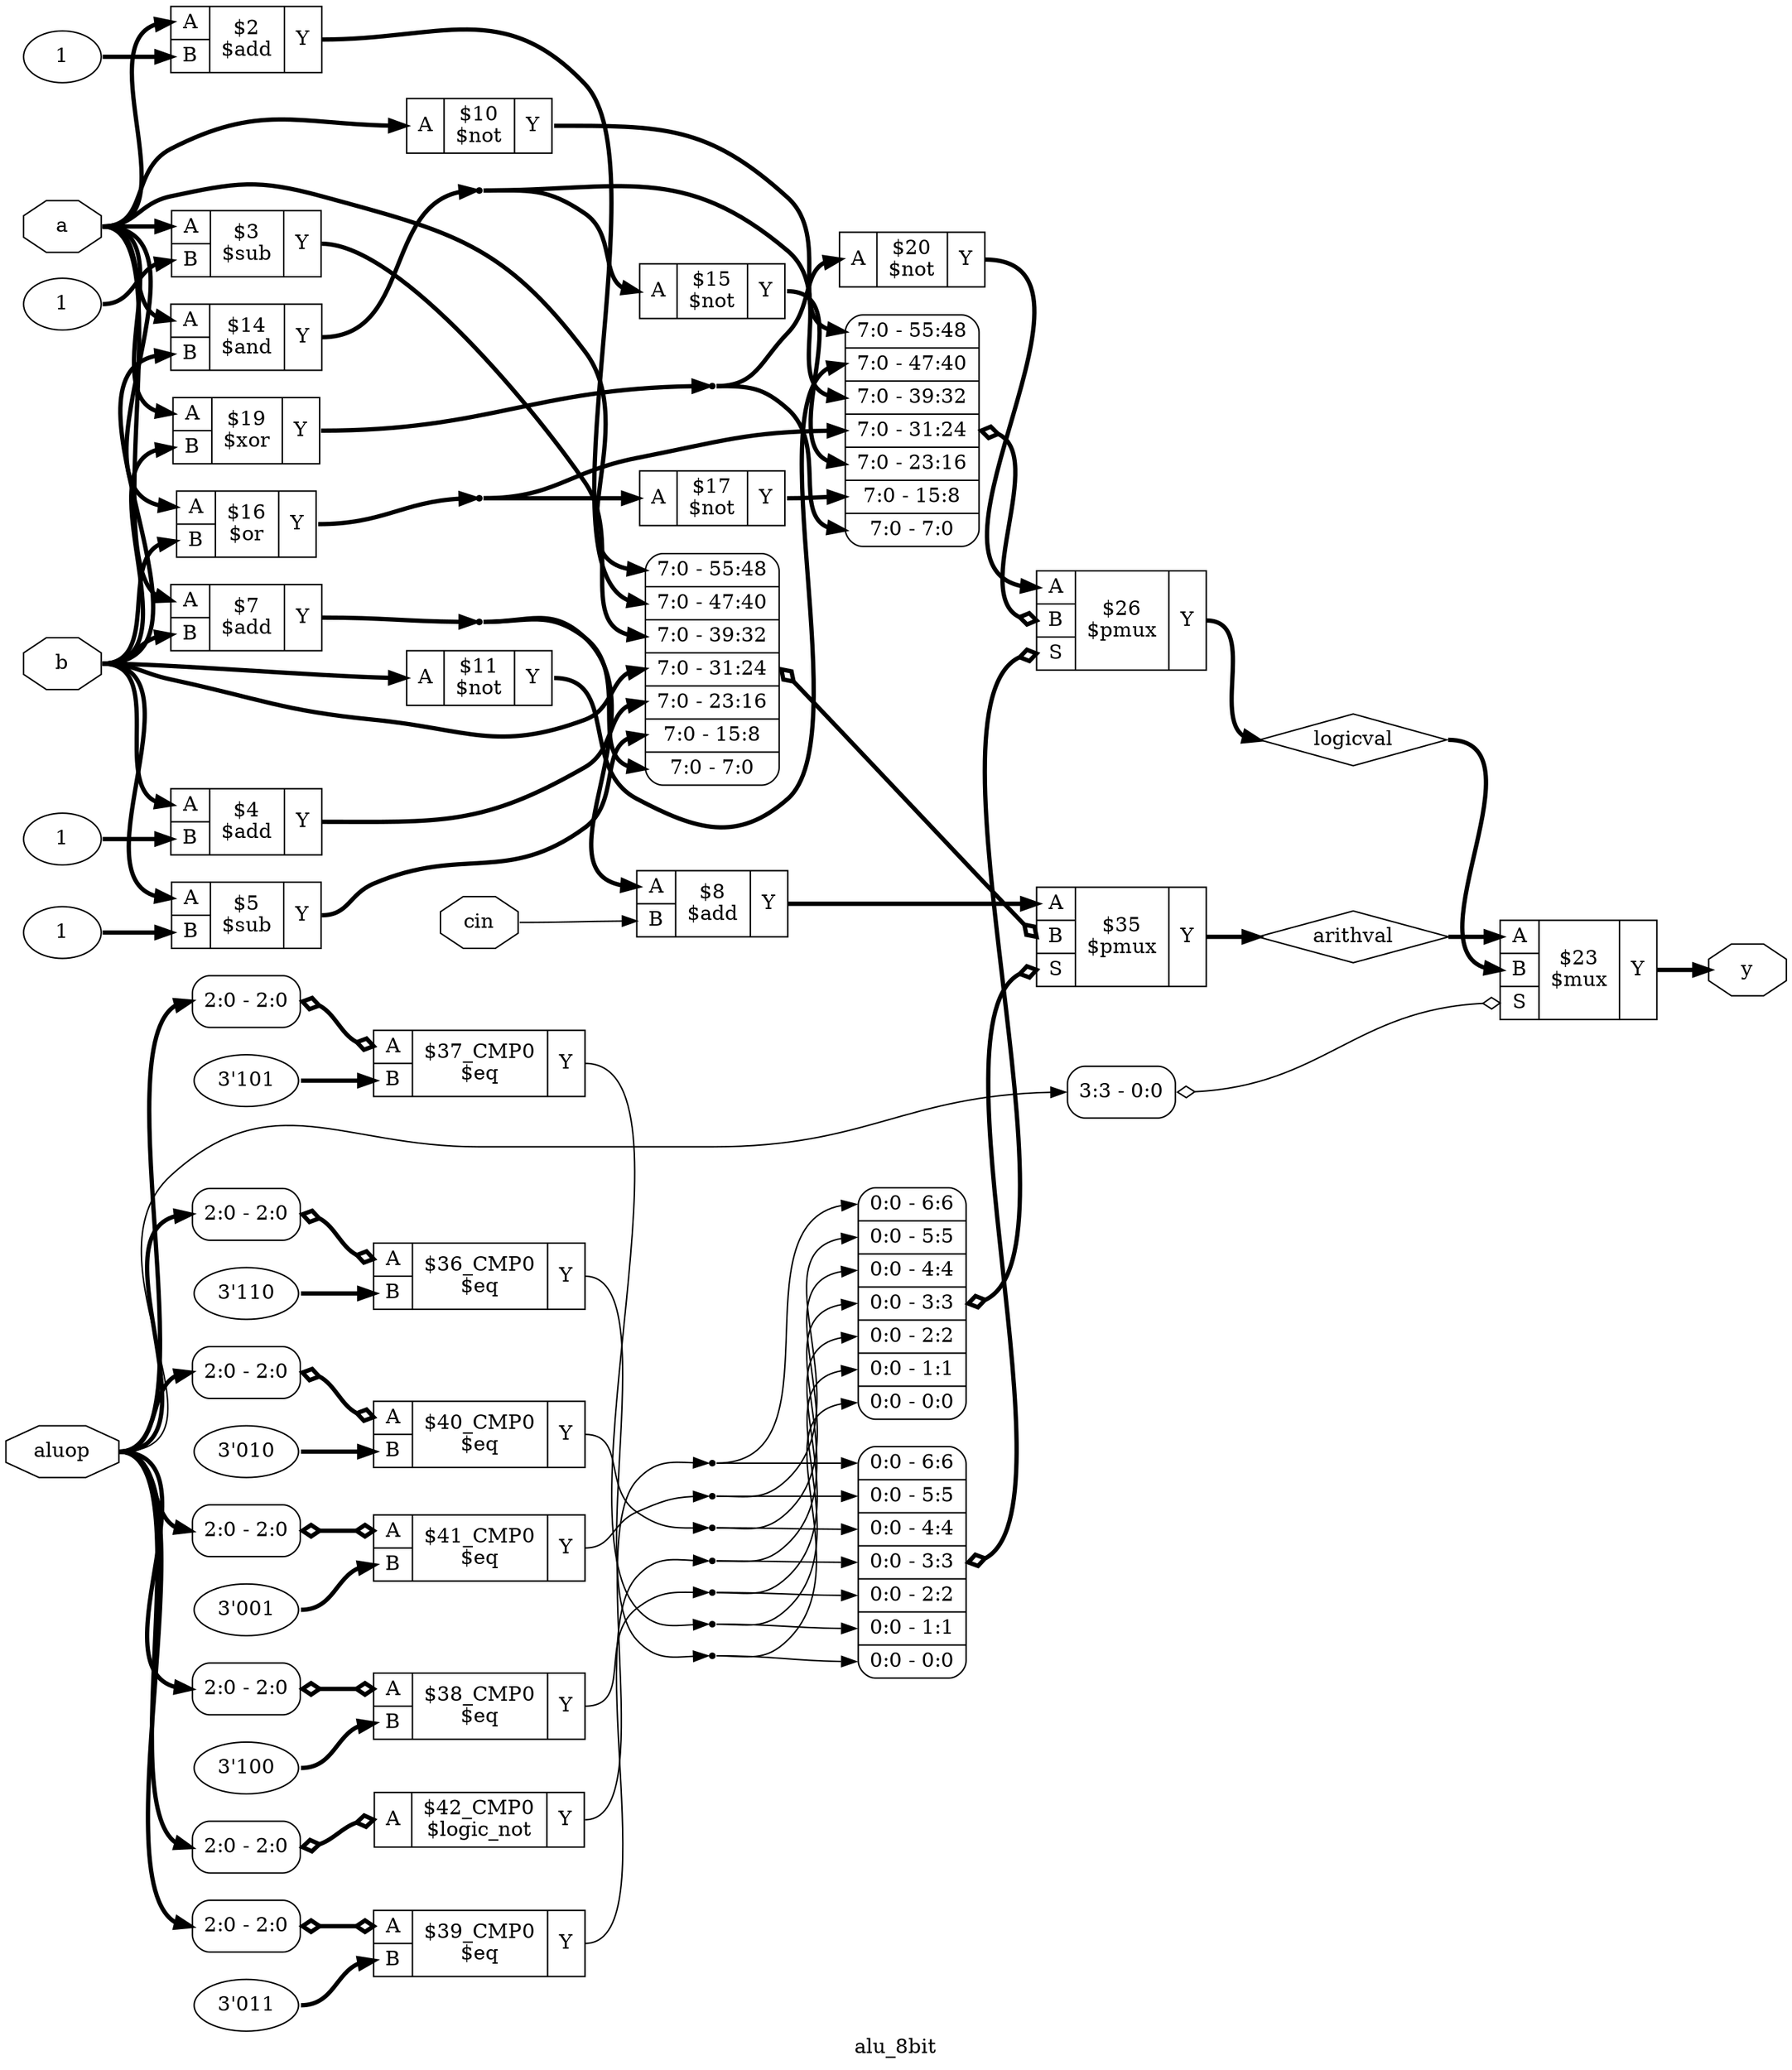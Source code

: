 digraph "alu_8bit" {
label="alu_8bit";
rankdir="LR";
remincross=true;
n22 [ shape=octagon, label="a", color="black", fontcolor="black" ];
n23 [ shape=octagon, label="aluop", color="black", fontcolor="black" ];
n24 [ shape=diamond, label="arithval", color="black", fontcolor="black" ];
n25 [ shape=octagon, label="b", color="black", fontcolor="black" ];
n26 [ shape=octagon, label="cin", color="black", fontcolor="black" ];
n27 [ shape=diamond, label="logicval", color="black", fontcolor="black" ];
n28 [ shape=octagon, label="y", color="black", fontcolor="black" ];
v0 [ label="1" ];
c32 [ shape=record, label="{{<p29> A|<p30> B}|$2\n$add|{<p31> Y}}" ];
v1 [ label="1" ];
c33 [ shape=record, label="{{<p29> A|<p30> B}|$4\n$add|{<p31> Y}}" ];
c34 [ shape=record, label="{{<p29> A|<p30> B}|$7\n$add|{<p31> Y}}" ];
c35 [ shape=record, label="{{<p29> A|<p30> B}|$8\n$add|{<p31> Y}}" ];
c36 [ shape=record, label="{{<p29> A|<p30> B}|$14\n$and|{<p31> Y}}" ];
c37 [ shape=record, label="{{<p29> A}|$10\n$not|{<p31> Y}}" ];
c38 [ shape=record, label="{{<p29> A}|$11\n$not|{<p31> Y}}" ];
c39 [ shape=record, label="{{<p29> A}|$15\n$not|{<p31> Y}}" ];
c40 [ shape=record, label="{{<p29> A}|$17\n$not|{<p31> Y}}" ];
c41 [ shape=record, label="{{<p29> A}|$20\n$not|{<p31> Y}}" ];
c42 [ shape=record, label="{{<p29> A|<p30> B}|$16\n$or|{<p31> Y}}" ];
c44 [ shape=record, label="{{<p29> A|<p30> B|<p43> S}|$23\n$mux|{<p31> Y}}" ];
x2 [ shape=record, style=rounded, label="<s0> 3:3 - 0:0 " ];
x2:e -> c44:p43:w [arrowhead=odiamond, arrowtail=odiamond, dir=both, color="black", label=""];
c45 [ shape=record, label="{{<p29> A|<p30> B|<p43> S}|$26\n$pmux|{<p31> Y}}" ];
x3 [ shape=record, style=rounded, label="<s6> 7:0 - 55:48 |<s5> 7:0 - 47:40 |<s4> 7:0 - 39:32 |<s3> 7:0 - 31:24 |<s2> 7:0 - 23:16 |<s1> 7:0 - 15:8 |<s0> 7:0 - 7:0 " ];
x3:e -> c45:p30:w [arrowhead=odiamond, arrowtail=odiamond, dir=both, color="black", style="setlinewidth(3)", label=""];
x4 [ shape=record, style=rounded, label="<s6> 0:0 - 6:6 |<s5> 0:0 - 5:5 |<s4> 0:0 - 4:4 |<s3> 0:0 - 3:3 |<s2> 0:0 - 2:2 |<s1> 0:0 - 1:1 |<s0> 0:0 - 0:0 " ];
x4:e -> c45:p43:w [arrowhead=odiamond, arrowtail=odiamond, dir=both, color="black", style="setlinewidth(3)", label=""];
c46 [ shape=record, label="{{<p29> A|<p30> B|<p43> S}|$35\n$pmux|{<p31> Y}}" ];
x5 [ shape=record, style=rounded, label="<s6> 7:0 - 55:48 |<s5> 7:0 - 47:40 |<s4> 7:0 - 39:32 |<s3> 7:0 - 31:24 |<s2> 7:0 - 23:16 |<s1> 7:0 - 15:8 |<s0> 7:0 - 7:0 " ];
x5:e -> c46:p30:w [arrowhead=odiamond, arrowtail=odiamond, dir=both, color="black", style="setlinewidth(3)", label=""];
x6 [ shape=record, style=rounded, label="<s6> 0:0 - 6:6 |<s5> 0:0 - 5:5 |<s4> 0:0 - 4:4 |<s3> 0:0 - 3:3 |<s2> 0:0 - 2:2 |<s1> 0:0 - 1:1 |<s0> 0:0 - 0:0 " ];
x6:e -> c46:p43:w [arrowhead=odiamond, arrowtail=odiamond, dir=both, color="black", style="setlinewidth(3)", label=""];
v8 [ label="3'110" ];
c47 [ shape=record, label="{{<p29> A|<p30> B}|$36_CMP0\n$eq|{<p31> Y}}" ];
x7 [ shape=record, style=rounded, label="<s0> 2:0 - 2:0 " ];
x7:e -> c47:p29:w [arrowhead=odiamond, arrowtail=odiamond, dir=both, color="black", style="setlinewidth(3)", label=""];
v10 [ label="3'101" ];
c48 [ shape=record, label="{{<p29> A|<p30> B}|$37_CMP0\n$eq|{<p31> Y}}" ];
x9 [ shape=record, style=rounded, label="<s0> 2:0 - 2:0 " ];
x9:e -> c48:p29:w [arrowhead=odiamond, arrowtail=odiamond, dir=both, color="black", style="setlinewidth(3)", label=""];
v12 [ label="3'100" ];
c49 [ shape=record, label="{{<p29> A|<p30> B}|$38_CMP0\n$eq|{<p31> Y}}" ];
x11 [ shape=record, style=rounded, label="<s0> 2:0 - 2:0 " ];
x11:e -> c49:p29:w [arrowhead=odiamond, arrowtail=odiamond, dir=both, color="black", style="setlinewidth(3)", label=""];
v14 [ label="3'011" ];
c50 [ shape=record, label="{{<p29> A|<p30> B}|$39_CMP0\n$eq|{<p31> Y}}" ];
x13 [ shape=record, style=rounded, label="<s0> 2:0 - 2:0 " ];
x13:e -> c50:p29:w [arrowhead=odiamond, arrowtail=odiamond, dir=both, color="black", style="setlinewidth(3)", label=""];
v16 [ label="3'010" ];
c51 [ shape=record, label="{{<p29> A|<p30> B}|$40_CMP0\n$eq|{<p31> Y}}" ];
x15 [ shape=record, style=rounded, label="<s0> 2:0 - 2:0 " ];
x15:e -> c51:p29:w [arrowhead=odiamond, arrowtail=odiamond, dir=both, color="black", style="setlinewidth(3)", label=""];
v18 [ label="3'001" ];
c52 [ shape=record, label="{{<p29> A|<p30> B}|$41_CMP0\n$eq|{<p31> Y}}" ];
x17 [ shape=record, style=rounded, label="<s0> 2:0 - 2:0 " ];
x17:e -> c52:p29:w [arrowhead=odiamond, arrowtail=odiamond, dir=both, color="black", style="setlinewidth(3)", label=""];
c53 [ shape=record, label="{{<p29> A}|$42_CMP0\n$logic_not|{<p31> Y}}" ];
x19 [ shape=record, style=rounded, label="<s0> 2:0 - 2:0 " ];
x19:e -> c53:p29:w [arrowhead=odiamond, arrowtail=odiamond, dir=both, color="black", style="setlinewidth(3)", label=""];
v20 [ label="1" ];
c54 [ shape=record, label="{{<p29> A|<p30> B}|$3\n$sub|{<p31> Y}}" ];
v21 [ label="1" ];
c55 [ shape=record, label="{{<p29> A|<p30> B}|$5\n$sub|{<p31> Y}}" ];
c56 [ shape=record, label="{{<p29> A|<p30> B}|$19\n$xor|{<p31> Y}}" ];
c32:p31:e -> x5:s5:w [color="black", style="setlinewidth(3)", label=""];
c41:p31:e -> c45:p29:w [color="black", style="setlinewidth(3)", label=""];
n11 [ shape=point ];
c42:p31:e -> n11:w [color="black", style="setlinewidth(3)", label=""];
n11:e -> c40:p29:w [color="black", style="setlinewidth(3)", label=""];
n11:e -> x3:s3:w [color="black", style="setlinewidth(3)", label=""];
n12 [ shape=point ];
c47:p31:e -> n12:w [color="black", label=""];
n12:e -> x4:s0:w [color="black", label=""];
n12:e -> x6:s0:w [color="black", label=""];
n13 [ shape=point ];
c48:p31:e -> n13:w [color="black", label=""];
n13:e -> x4:s1:w [color="black", label=""];
n13:e -> x6:s1:w [color="black", label=""];
n14 [ shape=point ];
c49:p31:e -> n14:w [color="black", label=""];
n14:e -> x4:s2:w [color="black", label=""];
n14:e -> x6:s2:w [color="black", label=""];
n15 [ shape=point ];
c50:p31:e -> n15:w [color="black", label=""];
n15:e -> x4:s3:w [color="black", label=""];
n15:e -> x6:s3:w [color="black", label=""];
n16 [ shape=point ];
c51:p31:e -> n16:w [color="black", label=""];
n16:e -> x4:s4:w [color="black", label=""];
n16:e -> x6:s4:w [color="black", label=""];
n17 [ shape=point ];
c52:p31:e -> n17:w [color="black", label=""];
n17:e -> x4:s5:w [color="black", label=""];
n17:e -> x6:s5:w [color="black", label=""];
n18 [ shape=point ];
c53:p31:e -> n18:w [color="black", label=""];
n18:e -> x4:s6:w [color="black", label=""];
n18:e -> x6:s6:w [color="black", label=""];
c54:p31:e -> x5:s4:w [color="black", style="setlinewidth(3)", label=""];
c33:p31:e -> x5:s2:w [color="black", style="setlinewidth(3)", label=""];
c55:p31:e -> x5:s1:w [color="black", style="setlinewidth(3)", label=""];
n21 [ shape=point ];
c56:p31:e -> n21:w [color="black", style="setlinewidth(3)", label=""];
n21:e -> c41:p29:w [color="black", style="setlinewidth(3)", label=""];
n21:e -> x3:s0:w [color="black", style="setlinewidth(3)", label=""];
n22:e -> c32:p29:w [color="black", style="setlinewidth(3)", label=""];
n22:e -> c34:p29:w [color="black", style="setlinewidth(3)", label=""];
n22:e -> c36:p29:w [color="black", style="setlinewidth(3)", label=""];
n22:e -> c37:p29:w [color="black", style="setlinewidth(3)", label=""];
n22:e -> c42:p29:w [color="black", style="setlinewidth(3)", label=""];
n22:e -> c54:p29:w [color="black", style="setlinewidth(3)", label=""];
n22:e -> c56:p29:w [color="black", style="setlinewidth(3)", label=""];
n22:e -> x5:s6:w [color="black", style="setlinewidth(3)", label=""];
n23:e -> x11:s0:w [color="black", style="setlinewidth(3)", label=""];
n23:e -> x13:s0:w [color="black", style="setlinewidth(3)", label=""];
n23:e -> x15:s0:w [color="black", style="setlinewidth(3)", label=""];
n23:e -> x17:s0:w [color="black", style="setlinewidth(3)", label=""];
n23:e -> x19:s0:w [color="black", style="setlinewidth(3)", label=""];
n23:e -> x2:s0:w [color="black", label=""];
n23:e -> x7:s0:w [color="black", style="setlinewidth(3)", label=""];
n23:e -> x9:s0:w [color="black", style="setlinewidth(3)", label=""];
c46:p31:e -> n24:w [color="black", style="setlinewidth(3)", label=""];
n24:e -> c44:p29:w [color="black", style="setlinewidth(3)", label=""];
n25:e -> c33:p29:w [color="black", style="setlinewidth(3)", label=""];
n25:e -> c34:p30:w [color="black", style="setlinewidth(3)", label=""];
n25:e -> c36:p30:w [color="black", style="setlinewidth(3)", label=""];
n25:e -> c38:p29:w [color="black", style="setlinewidth(3)", label=""];
n25:e -> c42:p30:w [color="black", style="setlinewidth(3)", label=""];
n25:e -> c55:p29:w [color="black", style="setlinewidth(3)", label=""];
n25:e -> c56:p30:w [color="black", style="setlinewidth(3)", label=""];
n25:e -> x5:s3:w [color="black", style="setlinewidth(3)", label=""];
n26:e -> c35:p30:w [color="black", label=""];
c45:p31:e -> n27:w [color="black", style="setlinewidth(3)", label=""];
n27:e -> c44:p30:w [color="black", style="setlinewidth(3)", label=""];
c44:p31:e -> n28:w [color="black", style="setlinewidth(3)", label=""];
n3 [ shape=point ];
c34:p31:e -> n3:w [color="black", style="setlinewidth(3)", label=""];
n3:e -> c35:p29:w [color="black", style="setlinewidth(3)", label=""];
n3:e -> x5:s0:w [color="black", style="setlinewidth(3)", label=""];
c35:p31:e -> c46:p29:w [color="black", style="setlinewidth(3)", label=""];
n5 [ shape=point ];
c36:p31:e -> n5:w [color="black", style="setlinewidth(3)", label=""];
n5:e -> c39:p29:w [color="black", style="setlinewidth(3)", label=""];
n5:e -> x3:s4:w [color="black", style="setlinewidth(3)", label=""];
c37:p31:e -> x3:s6:w [color="black", style="setlinewidth(3)", label=""];
c38:p31:e -> x3:s5:w [color="black", style="setlinewidth(3)", label=""];
c39:p31:e -> x3:s2:w [color="black", style="setlinewidth(3)", label=""];
c40:p31:e -> x3:s1:w [color="black", style="setlinewidth(3)", label=""];
v0:e -> c32:p30:w [color="black", style="setlinewidth(3)", label=""];
v1:e -> c33:p30:w [color="black", style="setlinewidth(3)", label=""];
v10:e -> c48:p30:w [color="black", style="setlinewidth(3)", label=""];
v12:e -> c49:p30:w [color="black", style="setlinewidth(3)", label=""];
v14:e -> c50:p30:w [color="black", style="setlinewidth(3)", label=""];
v16:e -> c51:p30:w [color="black", style="setlinewidth(3)", label=""];
v18:e -> c52:p30:w [color="black", style="setlinewidth(3)", label=""];
v20:e -> c54:p30:w [color="black", style="setlinewidth(3)", label=""];
v21:e -> c55:p30:w [color="black", style="setlinewidth(3)", label=""];
v8:e -> c47:p30:w [color="black", style="setlinewidth(3)", label=""];
}
